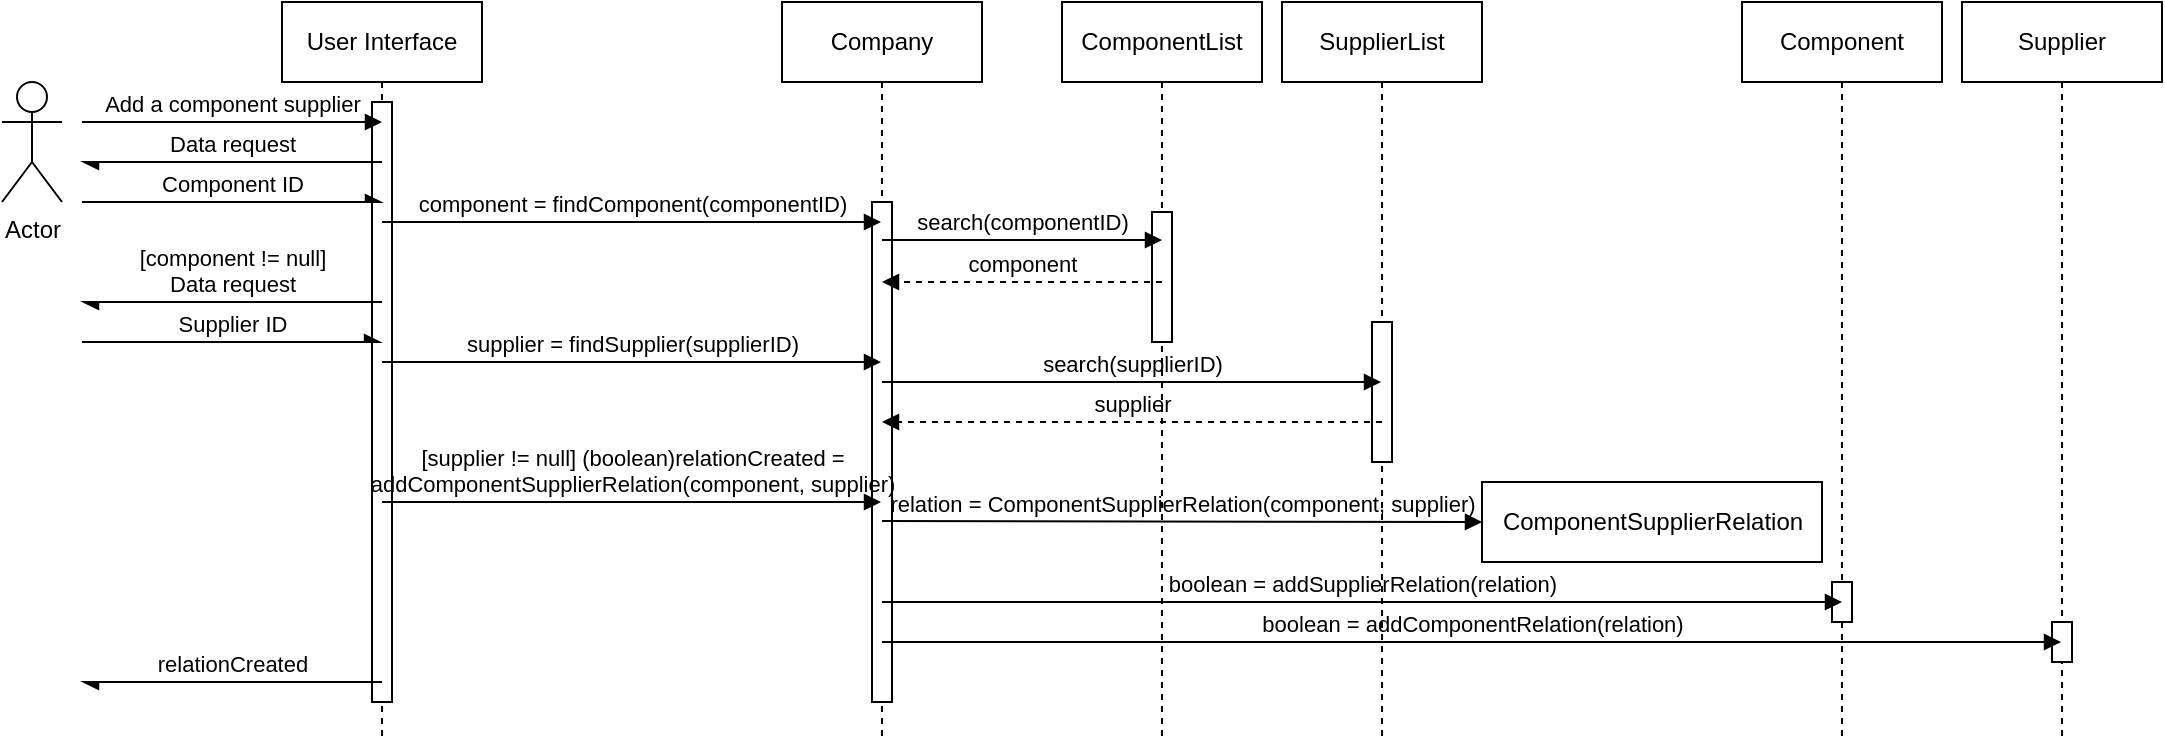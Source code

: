 <mxfile version="13.9.1" type="device"><diagram id="tFc2A0qoz9DvZaaO2WWU" name="Page-1"><mxGraphModel dx="1422" dy="813" grid="1" gridSize="10" guides="1" tooltips="1" connect="1" arrows="1" fold="1" page="1" pageScale="1" pageWidth="850" pageHeight="1100" math="0" shadow="0"><root><mxCell id="0"/><mxCell id="1" parent="0"/><mxCell id="psRwOTcXWP1GGUxRNv6--1" value="Actor" style="shape=umlActor;verticalLabelPosition=bottom;verticalAlign=top;html=1;fillColor=none;" vertex="1" parent="1"><mxGeometry x="80" y="470" width="30" height="60" as="geometry"/></mxCell><mxCell id="psRwOTcXWP1GGUxRNv6--2" value="Company" style="shape=umlLifeline;perimeter=lifelinePerimeter;whiteSpace=wrap;html=1;container=1;collapsible=0;recursiveResize=0;outlineConnect=0;fillColor=none;" vertex="1" parent="1"><mxGeometry x="470" y="430" width="100" height="370" as="geometry"/></mxCell><mxCell id="psRwOTcXWP1GGUxRNv6--3" value="" style="html=1;points=[];perimeter=orthogonalPerimeter;fontFamily=Helvetica;" vertex="1" parent="psRwOTcXWP1GGUxRNv6--2"><mxGeometry x="45" y="100" width="10" height="250" as="geometry"/></mxCell><mxCell id="psRwOTcXWP1GGUxRNv6--4" value="ComponentList" style="shape=umlLifeline;perimeter=lifelinePerimeter;whiteSpace=wrap;html=1;container=1;collapsible=0;recursiveResize=0;outlineConnect=0;fillColor=none;" vertex="1" parent="1"><mxGeometry x="610" y="430" width="100" height="370" as="geometry"/></mxCell><mxCell id="psRwOTcXWP1GGUxRNv6--5" value="" style="html=1;points=[];perimeter=orthogonalPerimeter;fontFamily=Helvetica;" vertex="1" parent="psRwOTcXWP1GGUxRNv6--4"><mxGeometry x="45" y="105" width="10" height="65" as="geometry"/></mxCell><mxCell id="psRwOTcXWP1GGUxRNv6--8" value="User Interface" style="shape=umlLifeline;perimeter=lifelinePerimeter;whiteSpace=wrap;html=1;container=1;collapsible=0;recursiveResize=0;outlineConnect=0;" vertex="1" parent="1"><mxGeometry x="220" y="430" width="100" height="370" as="geometry"/></mxCell><mxCell id="psRwOTcXWP1GGUxRNv6--9" value="" style="html=1;points=[];perimeter=orthogonalPerimeter;" vertex="1" parent="psRwOTcXWP1GGUxRNv6--8"><mxGeometry x="45" y="50" width="10" height="300" as="geometry"/></mxCell><mxCell id="psRwOTcXWP1GGUxRNv6--10" value="Add a component supplier" style="html=1;verticalAlign=bottom;startArrow=none;startFill=0;endArrow=block;startSize=8;fontFamily=Helvetica;labelBackgroundColor=none;" edge="1" parent="1"><mxGeometry width="60" relative="1" as="geometry"><mxPoint x="120" y="490" as="sourcePoint"/><mxPoint x="270" y="490" as="targetPoint"/></mxGeometry></mxCell><mxCell id="psRwOTcXWP1GGUxRNv6--11" value="Component ID" style="html=1;verticalAlign=bottom;endArrow=async;fontFamily=Helvetica;endFill=1;labelBackgroundColor=none;" edge="1" parent="1"><mxGeometry width="80" relative="1" as="geometry"><mxPoint x="120" y="530" as="sourcePoint"/><mxPoint x="270" y="530" as="targetPoint"/></mxGeometry></mxCell><mxCell id="psRwOTcXWP1GGUxRNv6--12" value="Data request" style="html=1;verticalAlign=bottom;endArrow=async;fontFamily=Helvetica;endFill=1;labelBackgroundColor=none;" edge="1" parent="1"><mxGeometry width="80" relative="1" as="geometry"><mxPoint x="270" y="510" as="sourcePoint"/><mxPoint x="120" y="510" as="targetPoint"/></mxGeometry></mxCell><mxCell id="psRwOTcXWP1GGUxRNv6--13" value="relationCreated" style="html=1;verticalAlign=bottom;endArrow=async;fontFamily=Helvetica;endFill=1;labelBackgroundColor=none;" edge="1" parent="1"><mxGeometry width="80" relative="1" as="geometry"><mxPoint x="270" y="770" as="sourcePoint"/><mxPoint x="120" y="770" as="targetPoint"/></mxGeometry></mxCell><mxCell id="psRwOTcXWP1GGUxRNv6--17" value="component" style="html=1;verticalAlign=bottom;endArrow=block;fontFamily=Helvetica;dashed=1;labelBackgroundColor=none;" edge="1" parent="1" target="psRwOTcXWP1GGUxRNv6--2"><mxGeometry width="80" relative="1" as="geometry"><mxPoint x="660" y="570" as="sourcePoint"/><mxPoint x="610" y="569.66" as="targetPoint"/></mxGeometry></mxCell><mxCell id="psRwOTcXWP1GGUxRNv6--21" value="search(componentID)" style="html=1;verticalAlign=bottom;endArrow=block;fontFamily=Helvetica;labelBackgroundColor=none;" edge="1" parent="1"><mxGeometry width="80" relative="1" as="geometry"><mxPoint x="520" y="549" as="sourcePoint"/><mxPoint x="660" y="549" as="targetPoint"/></mxGeometry></mxCell><mxCell id="psRwOTcXWP1GGUxRNv6--22" value="&lt;div&gt;[component != null]&lt;/div&gt;&lt;div&gt;Data request&lt;/div&gt;" style="html=1;verticalAlign=bottom;endArrow=async;fontFamily=Helvetica;endFill=1;labelBackgroundColor=none;" edge="1" parent="1"><mxGeometry width="80" relative="1" as="geometry"><mxPoint x="270" y="580" as="sourcePoint"/><mxPoint x="120" y="580" as="targetPoint"/></mxGeometry></mxCell><mxCell id="psRwOTcXWP1GGUxRNv6--23" value="Supplier ID" style="html=1;verticalAlign=bottom;endArrow=async;fontFamily=Helvetica;endFill=1;labelBackgroundColor=none;" edge="1" parent="1" target="psRwOTcXWP1GGUxRNv6--8"><mxGeometry width="80" relative="1" as="geometry"><mxPoint x="120" y="600" as="sourcePoint"/><mxPoint x="310" y="600" as="targetPoint"/></mxGeometry></mxCell><mxCell id="psRwOTcXWP1GGUxRNv6--24" value="supplier = findSupplier(supplierID)" style="html=1;verticalAlign=bottom;endArrow=block;fontFamily=Helvetica;labelBackgroundColor=none;" edge="1" parent="1"><mxGeometry width="80" relative="1" as="geometry"><mxPoint x="270" y="610" as="sourcePoint"/><mxPoint x="519.5" y="610" as="targetPoint"/></mxGeometry></mxCell><mxCell id="psRwOTcXWP1GGUxRNv6--25" value="SupplierList" style="shape=umlLifeline;perimeter=lifelinePerimeter;whiteSpace=wrap;html=1;container=1;collapsible=0;recursiveResize=0;outlineConnect=0;" vertex="1" parent="1"><mxGeometry x="720" y="430" width="100" height="370" as="geometry"/></mxCell><mxCell id="psRwOTcXWP1GGUxRNv6--26" value="" style="html=1;points=[];perimeter=orthogonalPerimeter;" vertex="1" parent="psRwOTcXWP1GGUxRNv6--25"><mxGeometry x="45" y="160" width="10" height="70" as="geometry"/></mxCell><mxCell id="psRwOTcXWP1GGUxRNv6--28" value="supplier" style="html=1;verticalAlign=bottom;endArrow=block;fontFamily=Helvetica;dashed=1;labelBackgroundColor=none;" edge="1" parent="1" target="psRwOTcXWP1GGUxRNv6--2"><mxGeometry width="80" relative="1" as="geometry"><mxPoint x="770" y="640" as="sourcePoint"/><mxPoint x="700.0" y="640" as="targetPoint"/></mxGeometry></mxCell><mxCell id="psRwOTcXWP1GGUxRNv6--30" value="[supplier != null] (boolean)relationCreated = &lt;br&gt;&lt;div&gt;addComponentSupplierRelation(component, supplier)&lt;/div&gt;" style="html=1;verticalAlign=bottom;endArrow=block;fontFamily=Helvetica;labelBackgroundColor=none;" edge="1" parent="1"><mxGeometry width="80" relative="1" as="geometry"><mxPoint x="270" y="680" as="sourcePoint"/><mxPoint x="519.5" y="680" as="targetPoint"/></mxGeometry></mxCell><mxCell id="psRwOTcXWP1GGUxRNv6--31" value="ComponentSupplierRelation" style="html=1;" vertex="1" parent="1"><mxGeometry x="820" y="670" width="170" height="40" as="geometry"/></mxCell><mxCell id="psRwOTcXWP1GGUxRNv6--33" value="Component" style="shape=umlLifeline;perimeter=lifelinePerimeter;whiteSpace=wrap;html=1;container=1;collapsible=0;recursiveResize=0;outlineConnect=0;" vertex="1" parent="1"><mxGeometry x="950" y="430" width="100" height="370" as="geometry"/></mxCell><mxCell id="psRwOTcXWP1GGUxRNv6--36" value="" style="html=1;points=[];perimeter=orthogonalPerimeter;" vertex="1" parent="psRwOTcXWP1GGUxRNv6--33"><mxGeometry x="45" y="290" width="10" height="20" as="geometry"/></mxCell><mxCell id="psRwOTcXWP1GGUxRNv6--34" value="Supplier" style="shape=umlLifeline;perimeter=lifelinePerimeter;whiteSpace=wrap;html=1;container=1;collapsible=0;recursiveResize=0;outlineConnect=0;" vertex="1" parent="1"><mxGeometry x="1060" y="430" width="100" height="370" as="geometry"/></mxCell><mxCell id="psRwOTcXWP1GGUxRNv6--38" value="" style="html=1;points=[];perimeter=orthogonalPerimeter;" vertex="1" parent="psRwOTcXWP1GGUxRNv6--34"><mxGeometry x="45" y="310" width="10" height="20" as="geometry"/></mxCell><mxCell id="psRwOTcXWP1GGUxRNv6--35" value="boolean = addSupplierRelation(relation)" style="html=1;verticalAlign=bottom;endArrow=block;fontFamily=Helvetica;labelBackgroundColor=none;" edge="1" parent="1"><mxGeometry width="80" relative="1" as="geometry"><mxPoint x="520" y="730.0" as="sourcePoint"/><mxPoint x="1000" y="730" as="targetPoint"/></mxGeometry></mxCell><mxCell id="psRwOTcXWP1GGUxRNv6--40" value="component = findComponent(componentID)" style="html=1;verticalAlign=bottom;endArrow=block;fontFamily=Helvetica;labelBackgroundColor=none;" edge="1" parent="1"><mxGeometry width="80" relative="1" as="geometry"><mxPoint x="270" y="540" as="sourcePoint"/><mxPoint x="519.5" y="540" as="targetPoint"/></mxGeometry></mxCell><mxCell id="psRwOTcXWP1GGUxRNv6--41" value="search(supplierID)" style="html=1;verticalAlign=bottom;endArrow=block;fontFamily=Helvetica;labelBackgroundColor=none;" edge="1" parent="1" target="psRwOTcXWP1GGUxRNv6--25"><mxGeometry width="80" relative="1" as="geometry"><mxPoint x="520" y="620" as="sourcePoint"/><mxPoint x="729.5" y="620" as="targetPoint"/></mxGeometry></mxCell><mxCell id="psRwOTcXWP1GGUxRNv6--42" value="relation = ComponentSupplierRelation(component, supplier)" style="html=1;verticalAlign=bottom;endArrow=block;fontFamily=Helvetica;labelBackgroundColor=none;entryX=0;entryY=0.5;entryDx=0;entryDy=0;" edge="1" parent="1" target="psRwOTcXWP1GGUxRNv6--31"><mxGeometry width="80" relative="1" as="geometry"><mxPoint x="520" y="689.5" as="sourcePoint"/><mxPoint x="780" y="689.756" as="targetPoint"/></mxGeometry></mxCell><mxCell id="psRwOTcXWP1GGUxRNv6--43" value="boolean = addComponentRelation(relation)" style="html=1;verticalAlign=bottom;endArrow=block;fontFamily=Helvetica;labelBackgroundColor=none;" edge="1" parent="1" target="psRwOTcXWP1GGUxRNv6--34"><mxGeometry width="80" relative="1" as="geometry"><mxPoint x="520" y="750" as="sourcePoint"/><mxPoint x="1069.5" y="750" as="targetPoint"/></mxGeometry></mxCell></root></mxGraphModel></diagram></mxfile>
